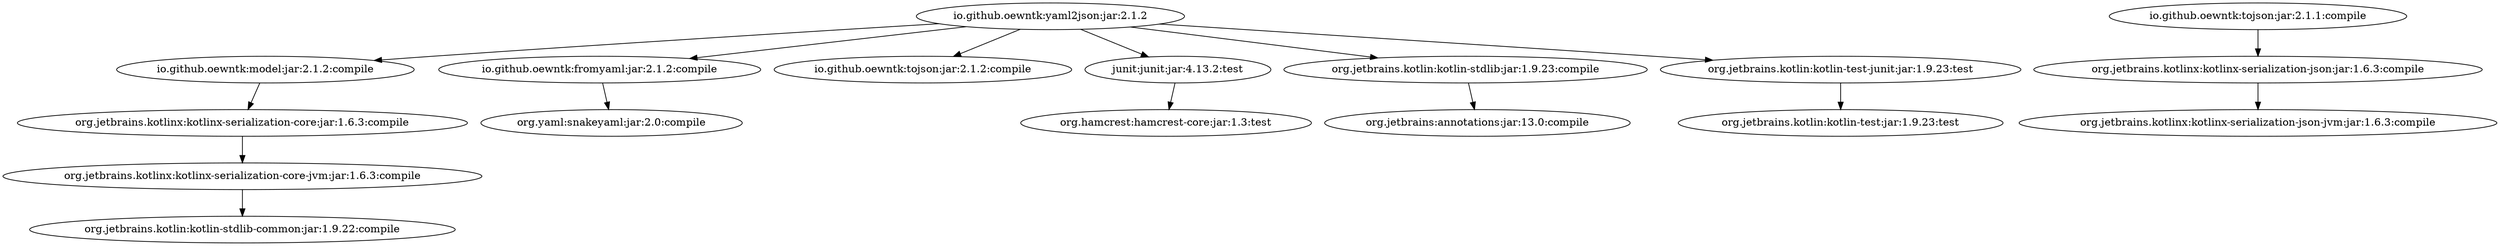 digraph "io.github.oewntk:yaml2json:jar:2.1.2" {
	"io.github.oewntk:yaml2json:jar:2.1.2" -> "io.github.oewntk:model:jar:2.1.2:compile" ;
	"io.github.oewntk:yaml2json:jar:2.1.2" -> "io.github.oewntk:fromyaml:jar:2.1.2:compile" ;
	"io.github.oewntk:yaml2json:jar:2.1.2" -> "io.github.oewntk:tojson:jar:2.1.2:compile" ;
	"io.github.oewntk:yaml2json:jar:2.1.2" -> "junit:junit:jar:4.13.2:test" ;
	"io.github.oewntk:yaml2json:jar:2.1.2" -> "org.jetbrains.kotlin:kotlin-stdlib:jar:1.9.23:compile" ;
	"io.github.oewntk:yaml2json:jar:2.1.2" -> "org.jetbrains.kotlin:kotlin-test-junit:jar:1.9.23:test" ;
	"io.github.oewntk:model:jar:2.1.2:compile" -> "org.jetbrains.kotlinx:kotlinx-serialization-core:jar:1.6.3:compile" ;
	"org.jetbrains.kotlinx:kotlinx-serialization-core:jar:1.6.3:compile" -> "org.jetbrains.kotlinx:kotlinx-serialization-core-jvm:jar:1.6.3:compile" ; 
	"org.jetbrains.kotlinx:kotlinx-serialization-core-jvm:jar:1.6.3:compile" -> "org.jetbrains.kotlin:kotlin-stdlib-common:jar:1.9.22:compile" ; 
	"io.github.oewntk:fromyaml:jar:2.1.2:compile" -> "org.yaml:snakeyaml:jar:2.0:compile" ;
	"io.github.oewntk:tojson:jar:2.1.1:compile" -> "org.jetbrains.kotlinx:kotlinx-serialization-json:jar:1.6.3:compile" ; 
	"org.jetbrains.kotlinx:kotlinx-serialization-json:jar:1.6.3:compile" -> "org.jetbrains.kotlinx:kotlinx-serialization-json-jvm:jar:1.6.3:compile" ; 
	"junit:junit:jar:4.13.2:test" -> "org.hamcrest:hamcrest-core:jar:1.3:test" ; 
	"org.jetbrains.kotlin:kotlin-stdlib:jar:1.9.23:compile" -> "org.jetbrains:annotations:jar:13.0:compile" ; 
	"org.jetbrains.kotlin:kotlin-test-junit:jar:1.9.23:test" -> "org.jetbrains.kotlin:kotlin-test:jar:1.9.23:test" ; 
 } 